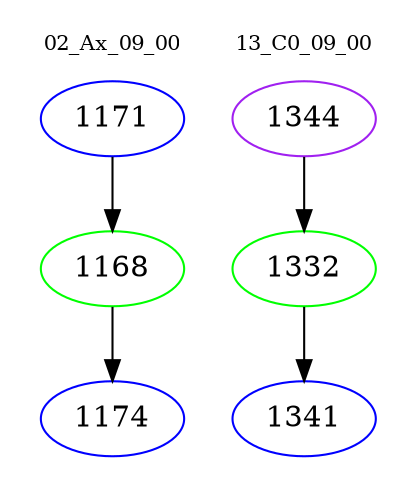 digraph{
subgraph cluster_0 {
color = white
label = "02_Ax_09_00";
fontsize=10;
T0_1171 [label="1171", color="blue"]
T0_1171 -> T0_1168 [color="black"]
T0_1168 [label="1168", color="green"]
T0_1168 -> T0_1174 [color="black"]
T0_1174 [label="1174", color="blue"]
}
subgraph cluster_1 {
color = white
label = "13_C0_09_00";
fontsize=10;
T1_1344 [label="1344", color="purple"]
T1_1344 -> T1_1332 [color="black"]
T1_1332 [label="1332", color="green"]
T1_1332 -> T1_1341 [color="black"]
T1_1341 [label="1341", color="blue"]
}
}

